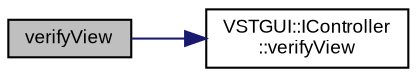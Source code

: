 digraph "verifyView"
{
  bgcolor="transparent";
  edge [fontname="Arial",fontsize="9",labelfontname="Arial",labelfontsize="9"];
  node [fontname="Arial",fontsize="9",shape=record];
  rankdir="LR";
  Node1 [label="verifyView",height=0.2,width=0.4,color="black", fillcolor="grey75", style="filled" fontcolor="black"];
  Node1 -> Node2 [color="midnightblue",fontsize="9",style="solid",fontname="Arial"];
  Node2 [label="VSTGUI::IController\l::verifyView",height=0.2,width=0.4,color="black",URL="$class_v_s_t_g_u_i_1_1_i_controller.html#a750f4ee649e3e454cb24c9dab6831869"];
}
